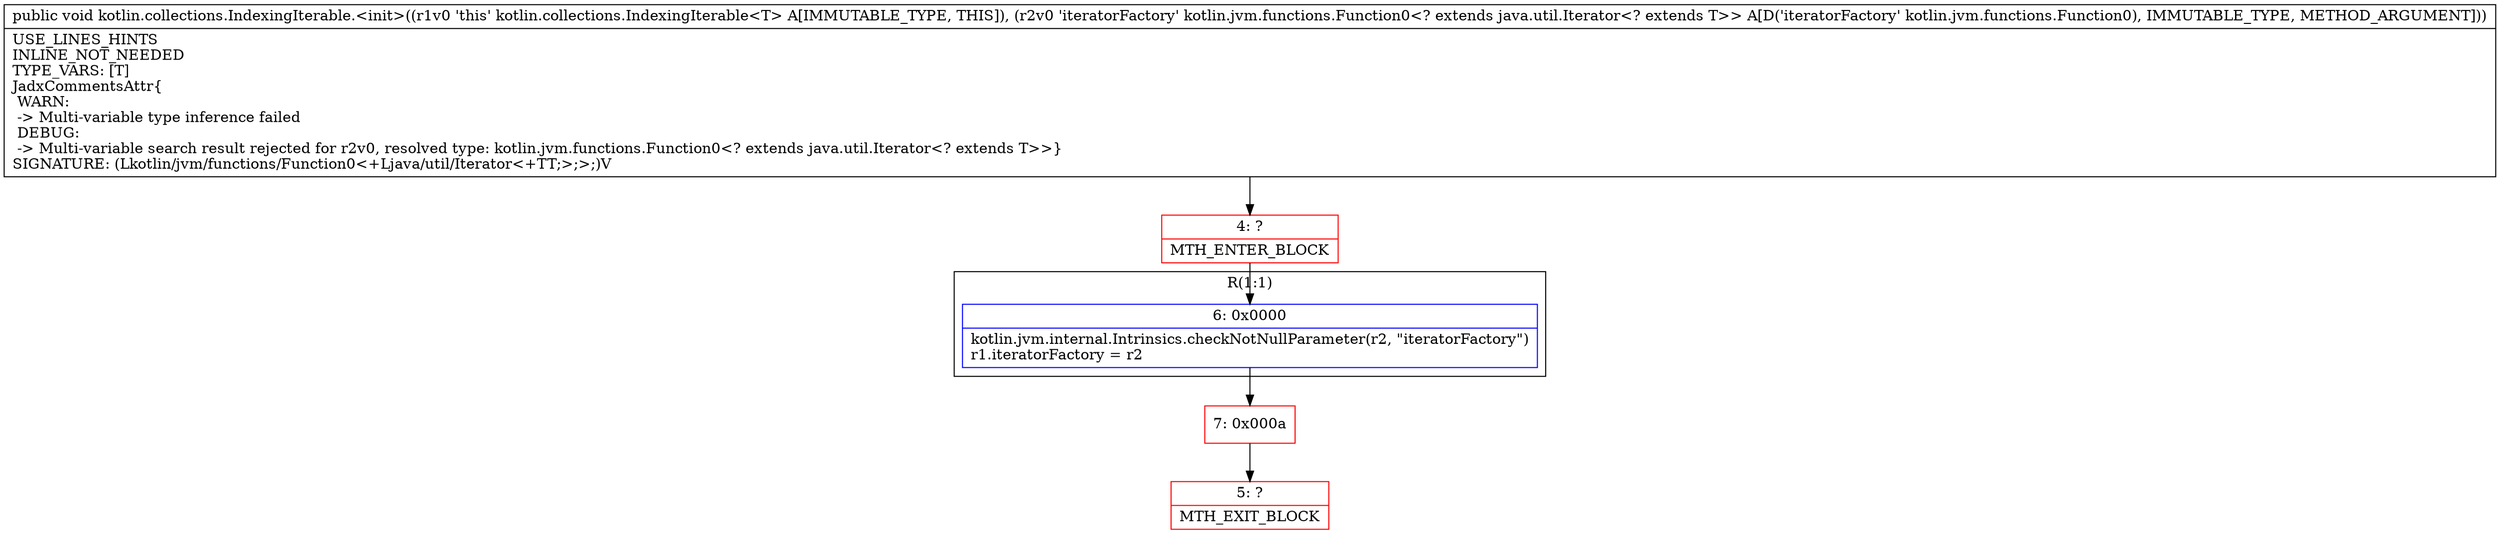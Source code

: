 digraph "CFG forkotlin.collections.IndexingIterable.\<init\>(Lkotlin\/jvm\/functions\/Function0;)V" {
subgraph cluster_Region_612393752 {
label = "R(1:1)";
node [shape=record,color=blue];
Node_6 [shape=record,label="{6\:\ 0x0000|kotlin.jvm.internal.Intrinsics.checkNotNullParameter(r2, \"iteratorFactory\")\lr1.iteratorFactory = r2\l}"];
}
Node_4 [shape=record,color=red,label="{4\:\ ?|MTH_ENTER_BLOCK\l}"];
Node_7 [shape=record,color=red,label="{7\:\ 0x000a}"];
Node_5 [shape=record,color=red,label="{5\:\ ?|MTH_EXIT_BLOCK\l}"];
MethodNode[shape=record,label="{public void kotlin.collections.IndexingIterable.\<init\>((r1v0 'this' kotlin.collections.IndexingIterable\<T\> A[IMMUTABLE_TYPE, THIS]), (r2v0 'iteratorFactory' kotlin.jvm.functions.Function0\<? extends java.util.Iterator\<? extends T\>\> A[D('iteratorFactory' kotlin.jvm.functions.Function0), IMMUTABLE_TYPE, METHOD_ARGUMENT]))  | USE_LINES_HINTS\lINLINE_NOT_NEEDED\lTYPE_VARS: [T]\lJadxCommentsAttr\{\l WARN: \l \-\> Multi\-variable type inference failed\l DEBUG: \l \-\> Multi\-variable search result rejected for r2v0, resolved type: kotlin.jvm.functions.Function0\<? extends java.util.Iterator\<? extends T\>\>\}\lSIGNATURE: (Lkotlin\/jvm\/functions\/Function0\<+Ljava\/util\/Iterator\<+TT;\>;\>;)V\l}"];
MethodNode -> Node_4;Node_6 -> Node_7;
Node_4 -> Node_6;
Node_7 -> Node_5;
}

